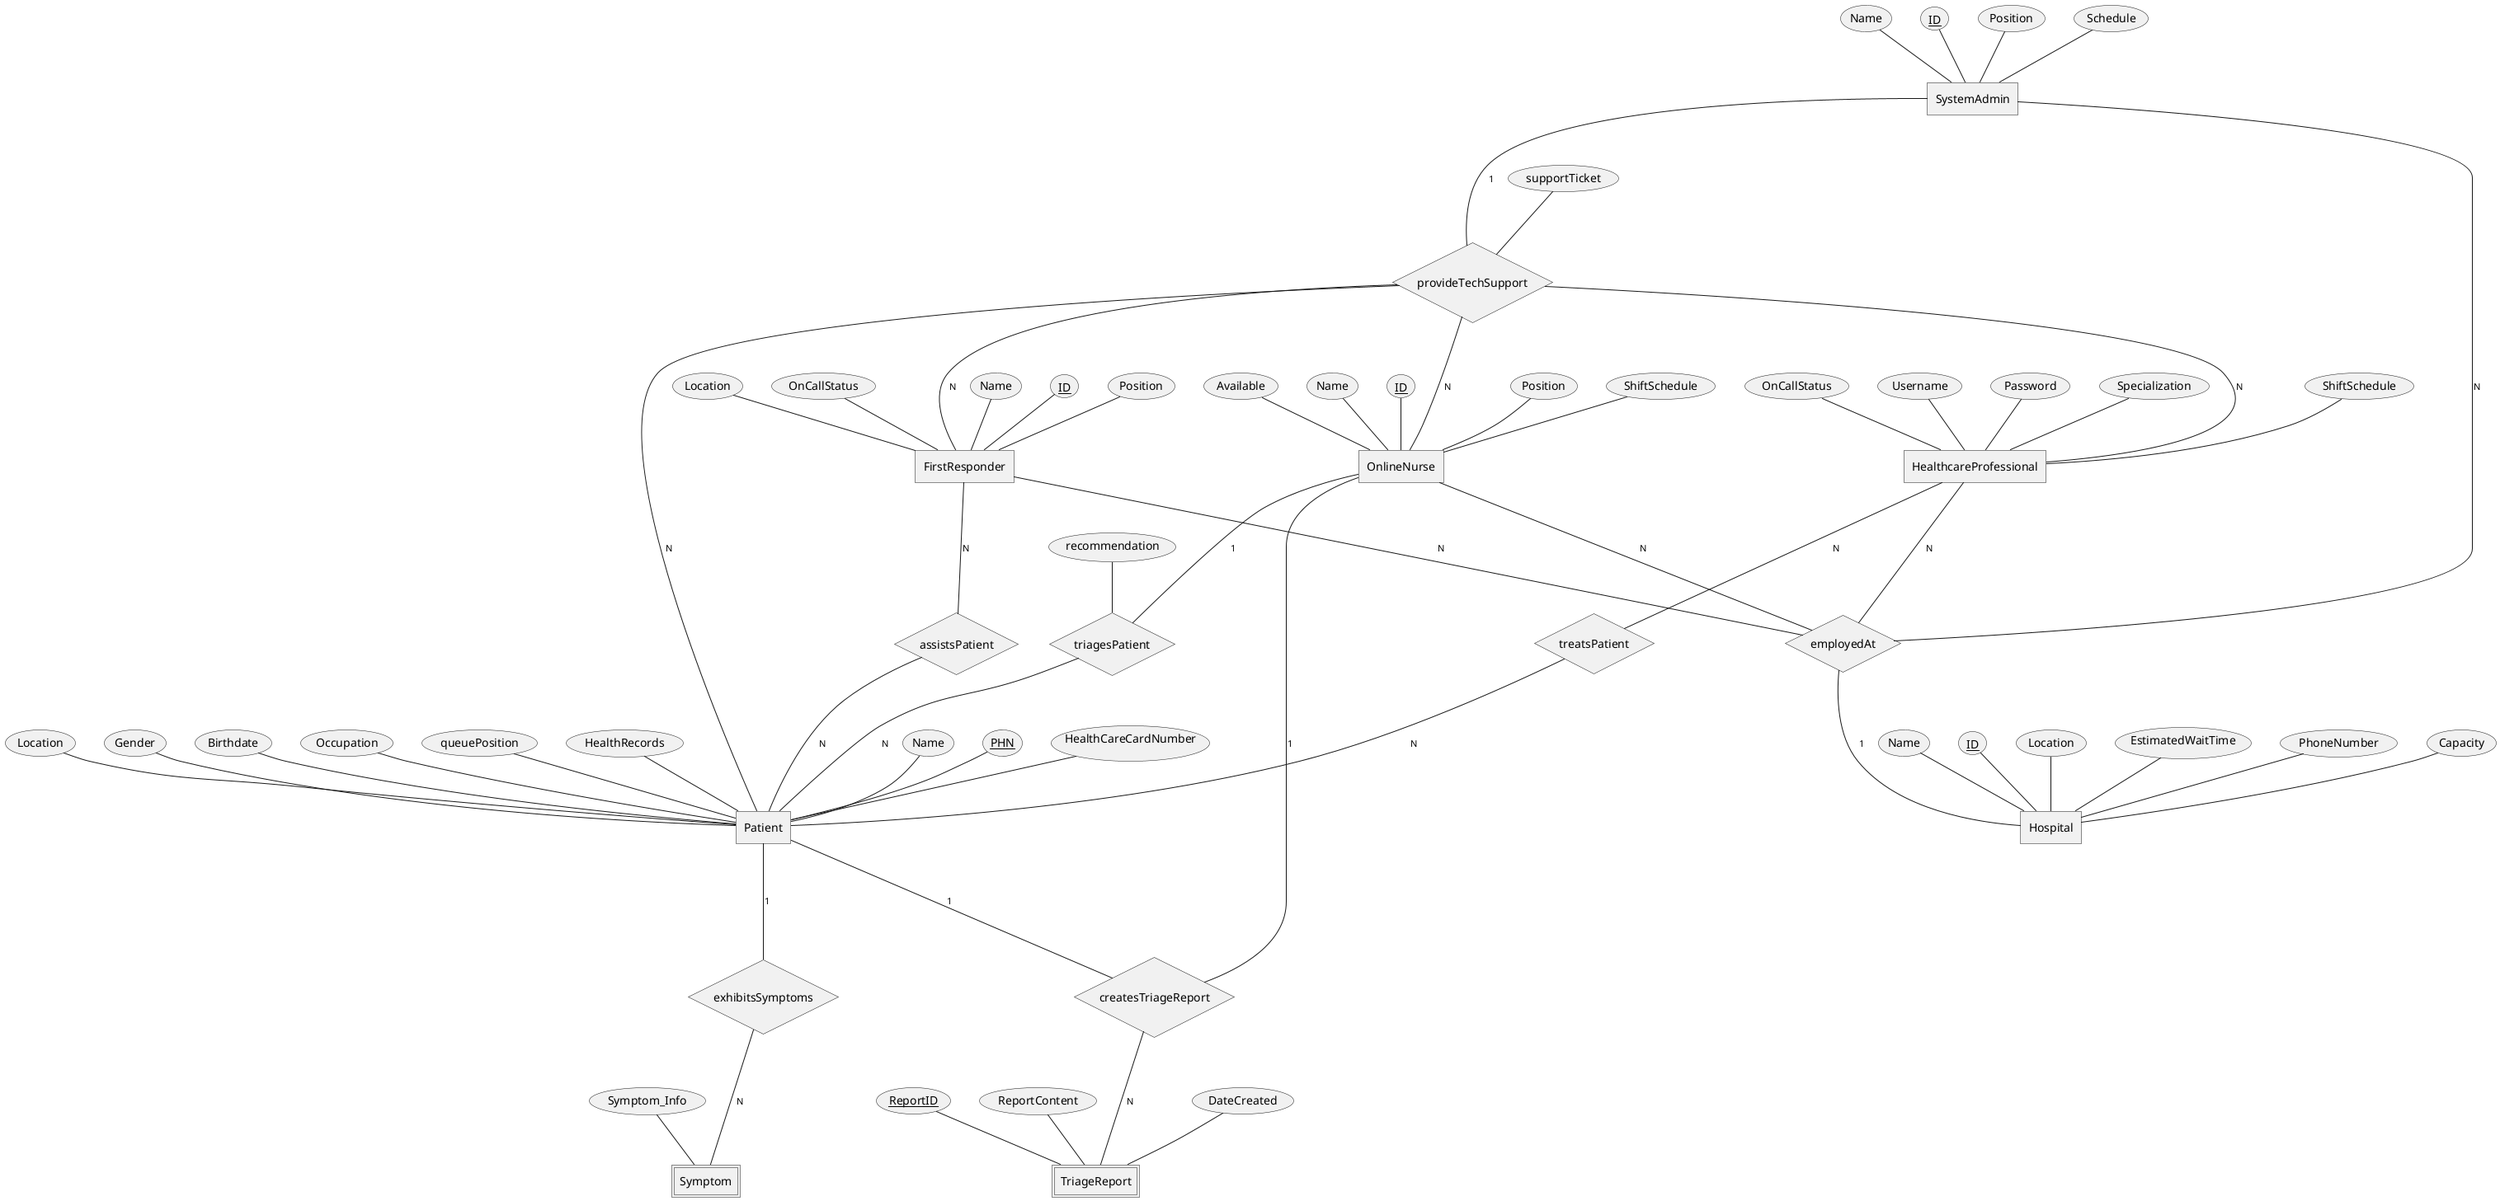 @startchen

entity FirstResponder {
  Name
  ID <<key>>
  Position
  Location
  OnCallStatus
}

entity OnlineNurse {
  Name
  ID <<key>>
  Position
  ShiftSchedule
  Available
}

entity HealthcareProfessional {

  Specialization
  ShiftSchedule
  OnCallStatus
  Username
  Password
}

entity Patient {
  Name
  PHN <<key>>
  HealthCareCardNumber
  Location
  Gender
  Birthdate
  Occupation
HealthRecords
queuePosition
}

entity SystemAdmin {
  Name
  ID <<key>>
  Position
Schedule
}

entity Symptom <<weak>> {
  Symptom_Info
}


entity Hospital {
  Name
  ID <<key>>
  Location
  EstimatedWaitTime
  PhoneNumber
  Capacity
}



entity TriageReport <<weak>> {
  ReportID <<key>>
  ReportContent
  DateCreated
}

relationship exhibitsSymptoms {
}

relationship provideTechSupport {
supportTicket
}


relationship createsTriageReport {
}

relationship treatsPatient {
}

relationship triagesPatient {
recommendation
}

relationship assistsPatient {
}

relationship employedAt {
}

Patient -1- exhibitsSymptoms
exhibitsSymptoms -N- Symptom

OnlineNurse -1- createsTriageReport
createsTriageReport -N- TriageReport
Patient -1- createsTriageReport

HealthcareProfessional -N- treatsPatient
treatsPatient -N- Patient

OnlineNurse -1- triagesPatient
triagesPatient -N- Patient

FirstResponder -N- assistsPatient
assistsPatient -N- Patient

HealthcareProfessional -N- employedAt
OnlineNurse -N- employedAt
FirstResponder -N- employedAt
SystemAdmin -N- employedAt
employedAt -1- Hospital

SystemAdmin -1- provideTechSupport
provideTechSupport -N- Patient
provideTechSupport -N- OnlineNurse
provideTechSupport -N- HealthcareProfessional
provideTechSupport -N- FirstResponder
@endchen